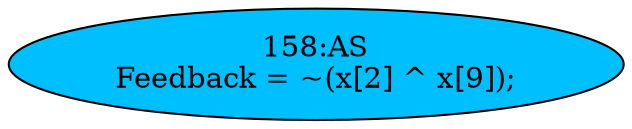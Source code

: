 strict digraph "" {
	node [label="\N"];
	"158:AS"	 [ast="<pyverilog.vparser.ast.Assign object at 0x7f63ad099150>",
		def_var="['Feedback']",
		fillcolor=deepskyblue,
		label="158:AS
Feedback = ~(x[2] ^ x[9]);",
		statements="[]",
		style=filled,
		typ=Assign,
		use_var="['x', 'x']"];
}
